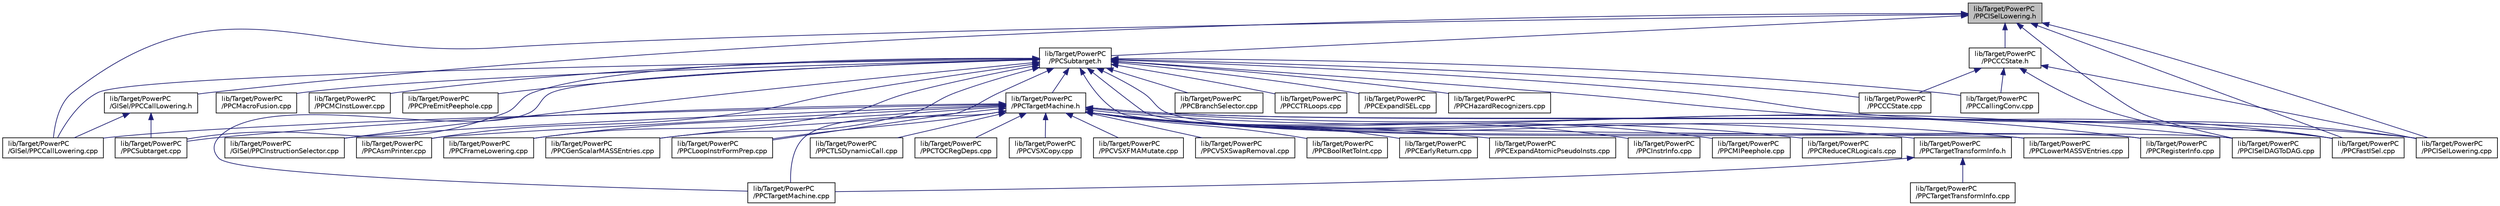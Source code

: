 digraph "lib/Target/PowerPC/PPCISelLowering.h"
{
 // LATEX_PDF_SIZE
  bgcolor="transparent";
  edge [fontname="Helvetica",fontsize="10",labelfontname="Helvetica",labelfontsize="10"];
  node [fontname="Helvetica",fontsize="10",shape=record];
  Node1 [label="lib/Target/PowerPC\l/PPCISelLowering.h",height=0.2,width=0.4,color="black", fillcolor="grey75", style="filled", fontcolor="black",tooltip=" "];
  Node1 -> Node2 [dir="back",color="midnightblue",fontsize="10",style="solid",fontname="Helvetica"];
  Node2 [label="lib/Target/PowerPC\l/GISel/PPCCallLowering.h",height=0.2,width=0.4,color="black",URL="$PPCCallLowering_8h.html",tooltip=" "];
  Node2 -> Node3 [dir="back",color="midnightblue",fontsize="10",style="solid",fontname="Helvetica"];
  Node3 [label="lib/Target/PowerPC\l/GISel/PPCCallLowering.cpp",height=0.2,width=0.4,color="black",URL="$PPCCallLowering_8cpp.html",tooltip=" "];
  Node2 -> Node4 [dir="back",color="midnightblue",fontsize="10",style="solid",fontname="Helvetica"];
  Node4 [label="lib/Target/PowerPC\l/PPCSubtarget.cpp",height=0.2,width=0.4,color="black",URL="$PPCSubtarget_8cpp.html",tooltip=" "];
  Node1 -> Node3 [dir="back",color="midnightblue",fontsize="10",style="solid",fontname="Helvetica"];
  Node1 -> Node5 [dir="back",color="midnightblue",fontsize="10",style="solid",fontname="Helvetica"];
  Node5 [label="lib/Target/PowerPC\l/PPCSubtarget.h",height=0.2,width=0.4,color="black",URL="$PPCSubtarget_8h.html",tooltip=" "];
  Node5 -> Node3 [dir="back",color="midnightblue",fontsize="10",style="solid",fontname="Helvetica"];
  Node5 -> Node6 [dir="back",color="midnightblue",fontsize="10",style="solid",fontname="Helvetica"];
  Node6 [label="lib/Target/PowerPC\l/GISel/PPCInstructionSelector.cpp",height=0.2,width=0.4,color="black",URL="$PPCInstructionSelector_8cpp.html",tooltip=" "];
  Node5 -> Node7 [dir="back",color="midnightblue",fontsize="10",style="solid",fontname="Helvetica"];
  Node7 [label="lib/Target/PowerPC\l/PPCAsmPrinter.cpp",height=0.2,width=0.4,color="black",URL="$PPCAsmPrinter_8cpp.html",tooltip=" "];
  Node5 -> Node8 [dir="back",color="midnightblue",fontsize="10",style="solid",fontname="Helvetica"];
  Node8 [label="lib/Target/PowerPC\l/PPCTargetMachine.h",height=0.2,width=0.4,color="black",URL="$PPCTargetMachine_8h.html",tooltip=" "];
  Node8 -> Node3 [dir="back",color="midnightblue",fontsize="10",style="solid",fontname="Helvetica"];
  Node8 -> Node6 [dir="back",color="midnightblue",fontsize="10",style="solid",fontname="Helvetica"];
  Node8 -> Node7 [dir="back",color="midnightblue",fontsize="10",style="solid",fontname="Helvetica"];
  Node8 -> Node9 [dir="back",color="midnightblue",fontsize="10",style="solid",fontname="Helvetica"];
  Node9 [label="lib/Target/PowerPC\l/PPCBoolRetToInt.cpp",height=0.2,width=0.4,color="black",URL="$PPCBoolRetToInt_8cpp.html",tooltip=" "];
  Node8 -> Node10 [dir="back",color="midnightblue",fontsize="10",style="solid",fontname="Helvetica"];
  Node10 [label="lib/Target/PowerPC\l/PPCEarlyReturn.cpp",height=0.2,width=0.4,color="black",URL="$PPCEarlyReturn_8cpp.html",tooltip=" "];
  Node8 -> Node11 [dir="back",color="midnightblue",fontsize="10",style="solid",fontname="Helvetica"];
  Node11 [label="lib/Target/PowerPC\l/PPCExpandAtomicPseudoInsts.cpp",height=0.2,width=0.4,color="black",URL="$PPCExpandAtomicPseudoInsts_8cpp.html",tooltip=" "];
  Node8 -> Node12 [dir="back",color="midnightblue",fontsize="10",style="solid",fontname="Helvetica"];
  Node12 [label="lib/Target/PowerPC\l/PPCFastISel.cpp",height=0.2,width=0.4,color="black",URL="$PPCFastISel_8cpp.html",tooltip=" "];
  Node8 -> Node13 [dir="back",color="midnightblue",fontsize="10",style="solid",fontname="Helvetica"];
  Node13 [label="lib/Target/PowerPC\l/PPCFrameLowering.cpp",height=0.2,width=0.4,color="black",URL="$PPCFrameLowering_8cpp.html",tooltip=" "];
  Node8 -> Node14 [dir="back",color="midnightblue",fontsize="10",style="solid",fontname="Helvetica"];
  Node14 [label="lib/Target/PowerPC\l/PPCGenScalarMASSEntries.cpp",height=0.2,width=0.4,color="black",URL="$PPCGenScalarMASSEntries_8cpp.html",tooltip=" "];
  Node8 -> Node15 [dir="back",color="midnightblue",fontsize="10",style="solid",fontname="Helvetica"];
  Node15 [label="lib/Target/PowerPC\l/PPCInstrInfo.cpp",height=0.2,width=0.4,color="black",URL="$PPCInstrInfo_8cpp.html",tooltip=" "];
  Node8 -> Node16 [dir="back",color="midnightblue",fontsize="10",style="solid",fontname="Helvetica"];
  Node16 [label="lib/Target/PowerPC\l/PPCISelDAGToDAG.cpp",height=0.2,width=0.4,color="black",URL="$PPCISelDAGToDAG_8cpp.html",tooltip=" "];
  Node8 -> Node17 [dir="back",color="midnightblue",fontsize="10",style="solid",fontname="Helvetica"];
  Node17 [label="lib/Target/PowerPC\l/PPCISelLowering.cpp",height=0.2,width=0.4,color="black",URL="$PPCISelLowering_8cpp.html",tooltip=" "];
  Node8 -> Node18 [dir="back",color="midnightblue",fontsize="10",style="solid",fontname="Helvetica"];
  Node18 [label="lib/Target/PowerPC\l/PPCLoopInstrFormPrep.cpp",height=0.2,width=0.4,color="black",URL="$PPCLoopInstrFormPrep_8cpp.html",tooltip=" "];
  Node8 -> Node19 [dir="back",color="midnightblue",fontsize="10",style="solid",fontname="Helvetica"];
  Node19 [label="lib/Target/PowerPC\l/PPCLowerMASSVEntries.cpp",height=0.2,width=0.4,color="black",URL="$PPCLowerMASSVEntries_8cpp.html",tooltip=" "];
  Node8 -> Node20 [dir="back",color="midnightblue",fontsize="10",style="solid",fontname="Helvetica"];
  Node20 [label="lib/Target/PowerPC\l/PPCMIPeephole.cpp",height=0.2,width=0.4,color="black",URL="$PPCMIPeephole_8cpp.html",tooltip=" "];
  Node8 -> Node21 [dir="back",color="midnightblue",fontsize="10",style="solid",fontname="Helvetica"];
  Node21 [label="lib/Target/PowerPC\l/PPCReduceCRLogicals.cpp",height=0.2,width=0.4,color="black",URL="$PPCReduceCRLogicals_8cpp.html",tooltip=" "];
  Node8 -> Node22 [dir="back",color="midnightblue",fontsize="10",style="solid",fontname="Helvetica"];
  Node22 [label="lib/Target/PowerPC\l/PPCRegisterInfo.cpp",height=0.2,width=0.4,color="black",URL="$PPCRegisterInfo_8cpp.html",tooltip=" "];
  Node8 -> Node4 [dir="back",color="midnightblue",fontsize="10",style="solid",fontname="Helvetica"];
  Node8 -> Node23 [dir="back",color="midnightblue",fontsize="10",style="solid",fontname="Helvetica"];
  Node23 [label="lib/Target/PowerPC\l/PPCTargetMachine.cpp",height=0.2,width=0.4,color="black",URL="$PPCTargetMachine_8cpp.html",tooltip=" "];
  Node8 -> Node24 [dir="back",color="midnightblue",fontsize="10",style="solid",fontname="Helvetica"];
  Node24 [label="lib/Target/PowerPC\l/PPCTargetTransformInfo.h",height=0.2,width=0.4,color="black",URL="$PPCTargetTransformInfo_8h.html",tooltip=" "];
  Node24 -> Node23 [dir="back",color="midnightblue",fontsize="10",style="solid",fontname="Helvetica"];
  Node24 -> Node25 [dir="back",color="midnightblue",fontsize="10",style="solid",fontname="Helvetica"];
  Node25 [label="lib/Target/PowerPC\l/PPCTargetTransformInfo.cpp",height=0.2,width=0.4,color="black",URL="$PPCTargetTransformInfo_8cpp.html",tooltip=" "];
  Node8 -> Node26 [dir="back",color="midnightblue",fontsize="10",style="solid",fontname="Helvetica"];
  Node26 [label="lib/Target/PowerPC\l/PPCTLSDynamicCall.cpp",height=0.2,width=0.4,color="black",URL="$PPCTLSDynamicCall_8cpp.html",tooltip=" "];
  Node8 -> Node27 [dir="back",color="midnightblue",fontsize="10",style="solid",fontname="Helvetica"];
  Node27 [label="lib/Target/PowerPC\l/PPCTOCRegDeps.cpp",height=0.2,width=0.4,color="black",URL="$PPCTOCRegDeps_8cpp.html",tooltip=" "];
  Node8 -> Node28 [dir="back",color="midnightblue",fontsize="10",style="solid",fontname="Helvetica"];
  Node28 [label="lib/Target/PowerPC\l/PPCVSXCopy.cpp",height=0.2,width=0.4,color="black",URL="$PPCVSXCopy_8cpp.html",tooltip=" "];
  Node8 -> Node29 [dir="back",color="midnightblue",fontsize="10",style="solid",fontname="Helvetica"];
  Node29 [label="lib/Target/PowerPC\l/PPCVSXFMAMutate.cpp",height=0.2,width=0.4,color="black",URL="$PPCVSXFMAMutate_8cpp.html",tooltip=" "];
  Node8 -> Node30 [dir="back",color="midnightblue",fontsize="10",style="solid",fontname="Helvetica"];
  Node30 [label="lib/Target/PowerPC\l/PPCVSXSwapRemoval.cpp",height=0.2,width=0.4,color="black",URL="$PPCVSXSwapRemoval_8cpp.html",tooltip=" "];
  Node5 -> Node31 [dir="back",color="midnightblue",fontsize="10",style="solid",fontname="Helvetica"];
  Node31 [label="lib/Target/PowerPC\l/PPCBranchSelector.cpp",height=0.2,width=0.4,color="black",URL="$PPCBranchSelector_8cpp.html",tooltip=" "];
  Node5 -> Node32 [dir="back",color="midnightblue",fontsize="10",style="solid",fontname="Helvetica"];
  Node32 [label="lib/Target/PowerPC\l/PPCCallingConv.cpp",height=0.2,width=0.4,color="black",URL="$PPCCallingConv_8cpp.html",tooltip=" "];
  Node5 -> Node33 [dir="back",color="midnightblue",fontsize="10",style="solid",fontname="Helvetica"];
  Node33 [label="lib/Target/PowerPC\l/PPCCCState.cpp",height=0.2,width=0.4,color="black",URL="$PPCCCState_8cpp.html",tooltip=" "];
  Node5 -> Node34 [dir="back",color="midnightblue",fontsize="10",style="solid",fontname="Helvetica"];
  Node34 [label="lib/Target/PowerPC\l/PPCCTRLoops.cpp",height=0.2,width=0.4,color="black",URL="$PPCCTRLoops_8cpp.html",tooltip=" "];
  Node5 -> Node35 [dir="back",color="midnightblue",fontsize="10",style="solid",fontname="Helvetica"];
  Node35 [label="lib/Target/PowerPC\l/PPCExpandISEL.cpp",height=0.2,width=0.4,color="black",URL="$PPCExpandISEL_8cpp.html",tooltip=" "];
  Node5 -> Node12 [dir="back",color="midnightblue",fontsize="10",style="solid",fontname="Helvetica"];
  Node5 -> Node13 [dir="back",color="midnightblue",fontsize="10",style="solid",fontname="Helvetica"];
  Node5 -> Node14 [dir="back",color="midnightblue",fontsize="10",style="solid",fontname="Helvetica"];
  Node5 -> Node36 [dir="back",color="midnightblue",fontsize="10",style="solid",fontname="Helvetica"];
  Node36 [label="lib/Target/PowerPC\l/PPCHazardRecognizers.cpp",height=0.2,width=0.4,color="black",URL="$PPCHazardRecognizers_8cpp.html",tooltip=" "];
  Node5 -> Node16 [dir="back",color="midnightblue",fontsize="10",style="solid",fontname="Helvetica"];
  Node5 -> Node17 [dir="back",color="midnightblue",fontsize="10",style="solid",fontname="Helvetica"];
  Node5 -> Node18 [dir="back",color="midnightblue",fontsize="10",style="solid",fontname="Helvetica"];
  Node5 -> Node19 [dir="back",color="midnightblue",fontsize="10",style="solid",fontname="Helvetica"];
  Node5 -> Node37 [dir="back",color="midnightblue",fontsize="10",style="solid",fontname="Helvetica"];
  Node37 [label="lib/Target/PowerPC\l/PPCMacroFusion.cpp",height=0.2,width=0.4,color="black",URL="$PPCMacroFusion_8cpp.html",tooltip=" "];
  Node5 -> Node38 [dir="back",color="midnightblue",fontsize="10",style="solid",fontname="Helvetica"];
  Node38 [label="lib/Target/PowerPC\l/PPCMCInstLower.cpp",height=0.2,width=0.4,color="black",URL="$PPCMCInstLower_8cpp.html",tooltip=" "];
  Node5 -> Node39 [dir="back",color="midnightblue",fontsize="10",style="solid",fontname="Helvetica"];
  Node39 [label="lib/Target/PowerPC\l/PPCPreEmitPeephole.cpp",height=0.2,width=0.4,color="black",URL="$PPCPreEmitPeephole_8cpp.html",tooltip=" "];
  Node5 -> Node22 [dir="back",color="midnightblue",fontsize="10",style="solid",fontname="Helvetica"];
  Node5 -> Node4 [dir="back",color="midnightblue",fontsize="10",style="solid",fontname="Helvetica"];
  Node5 -> Node23 [dir="back",color="midnightblue",fontsize="10",style="solid",fontname="Helvetica"];
  Node1 -> Node40 [dir="back",color="midnightblue",fontsize="10",style="solid",fontname="Helvetica"];
  Node40 [label="lib/Target/PowerPC\l/PPCCCState.h",height=0.2,width=0.4,color="black",URL="$PPCCCState_8h.html",tooltip=" "];
  Node40 -> Node32 [dir="back",color="midnightblue",fontsize="10",style="solid",fontname="Helvetica"];
  Node40 -> Node33 [dir="back",color="midnightblue",fontsize="10",style="solid",fontname="Helvetica"];
  Node40 -> Node12 [dir="back",color="midnightblue",fontsize="10",style="solid",fontname="Helvetica"];
  Node40 -> Node17 [dir="back",color="midnightblue",fontsize="10",style="solid",fontname="Helvetica"];
  Node1 -> Node12 [dir="back",color="midnightblue",fontsize="10",style="solid",fontname="Helvetica"];
  Node1 -> Node16 [dir="back",color="midnightblue",fontsize="10",style="solid",fontname="Helvetica"];
  Node1 -> Node17 [dir="back",color="midnightblue",fontsize="10",style="solid",fontname="Helvetica"];
}
